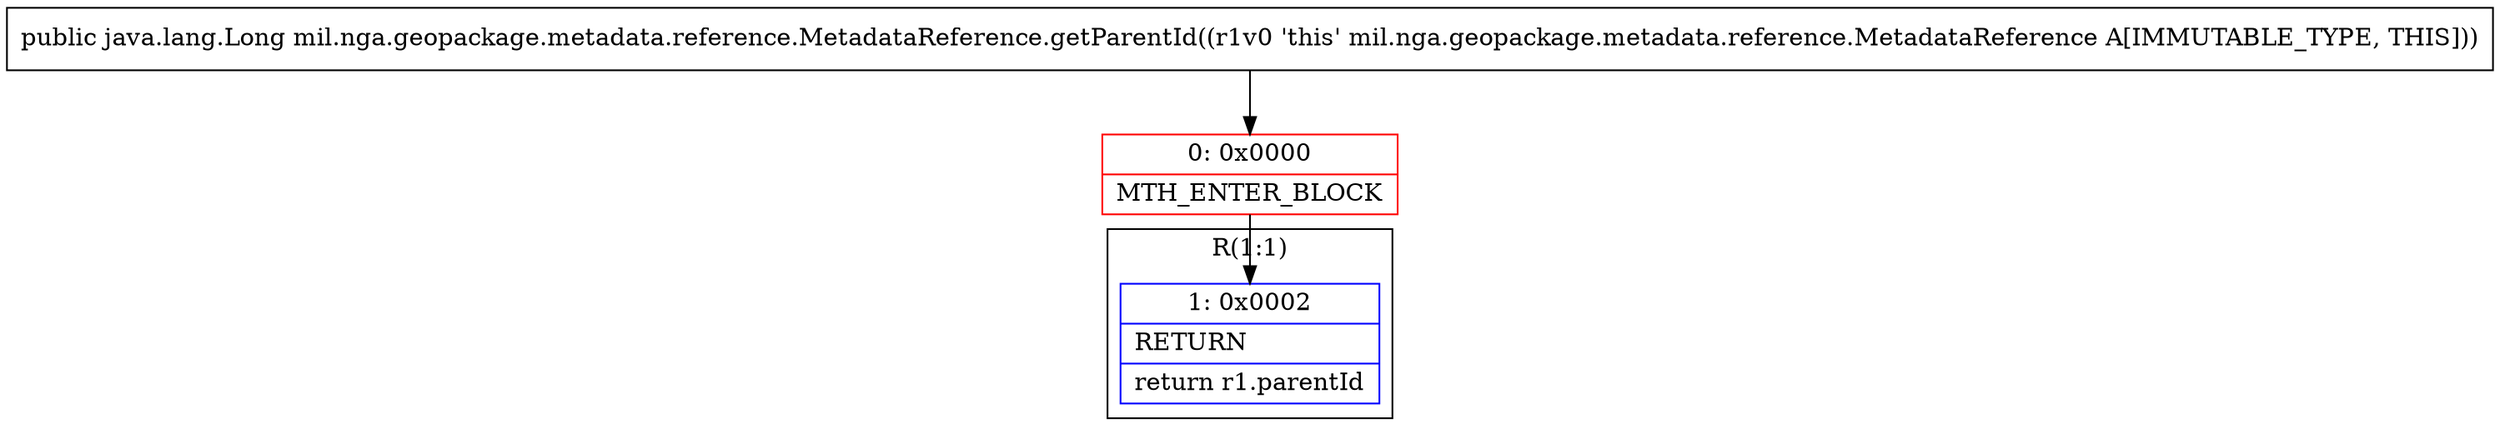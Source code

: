 digraph "CFG formil.nga.geopackage.metadata.reference.MetadataReference.getParentId()Ljava\/lang\/Long;" {
subgraph cluster_Region_2042031218 {
label = "R(1:1)";
node [shape=record,color=blue];
Node_1 [shape=record,label="{1\:\ 0x0002|RETURN\l|return r1.parentId\l}"];
}
Node_0 [shape=record,color=red,label="{0\:\ 0x0000|MTH_ENTER_BLOCK\l}"];
MethodNode[shape=record,label="{public java.lang.Long mil.nga.geopackage.metadata.reference.MetadataReference.getParentId((r1v0 'this' mil.nga.geopackage.metadata.reference.MetadataReference A[IMMUTABLE_TYPE, THIS])) }"];
MethodNode -> Node_0;
Node_0 -> Node_1;
}


